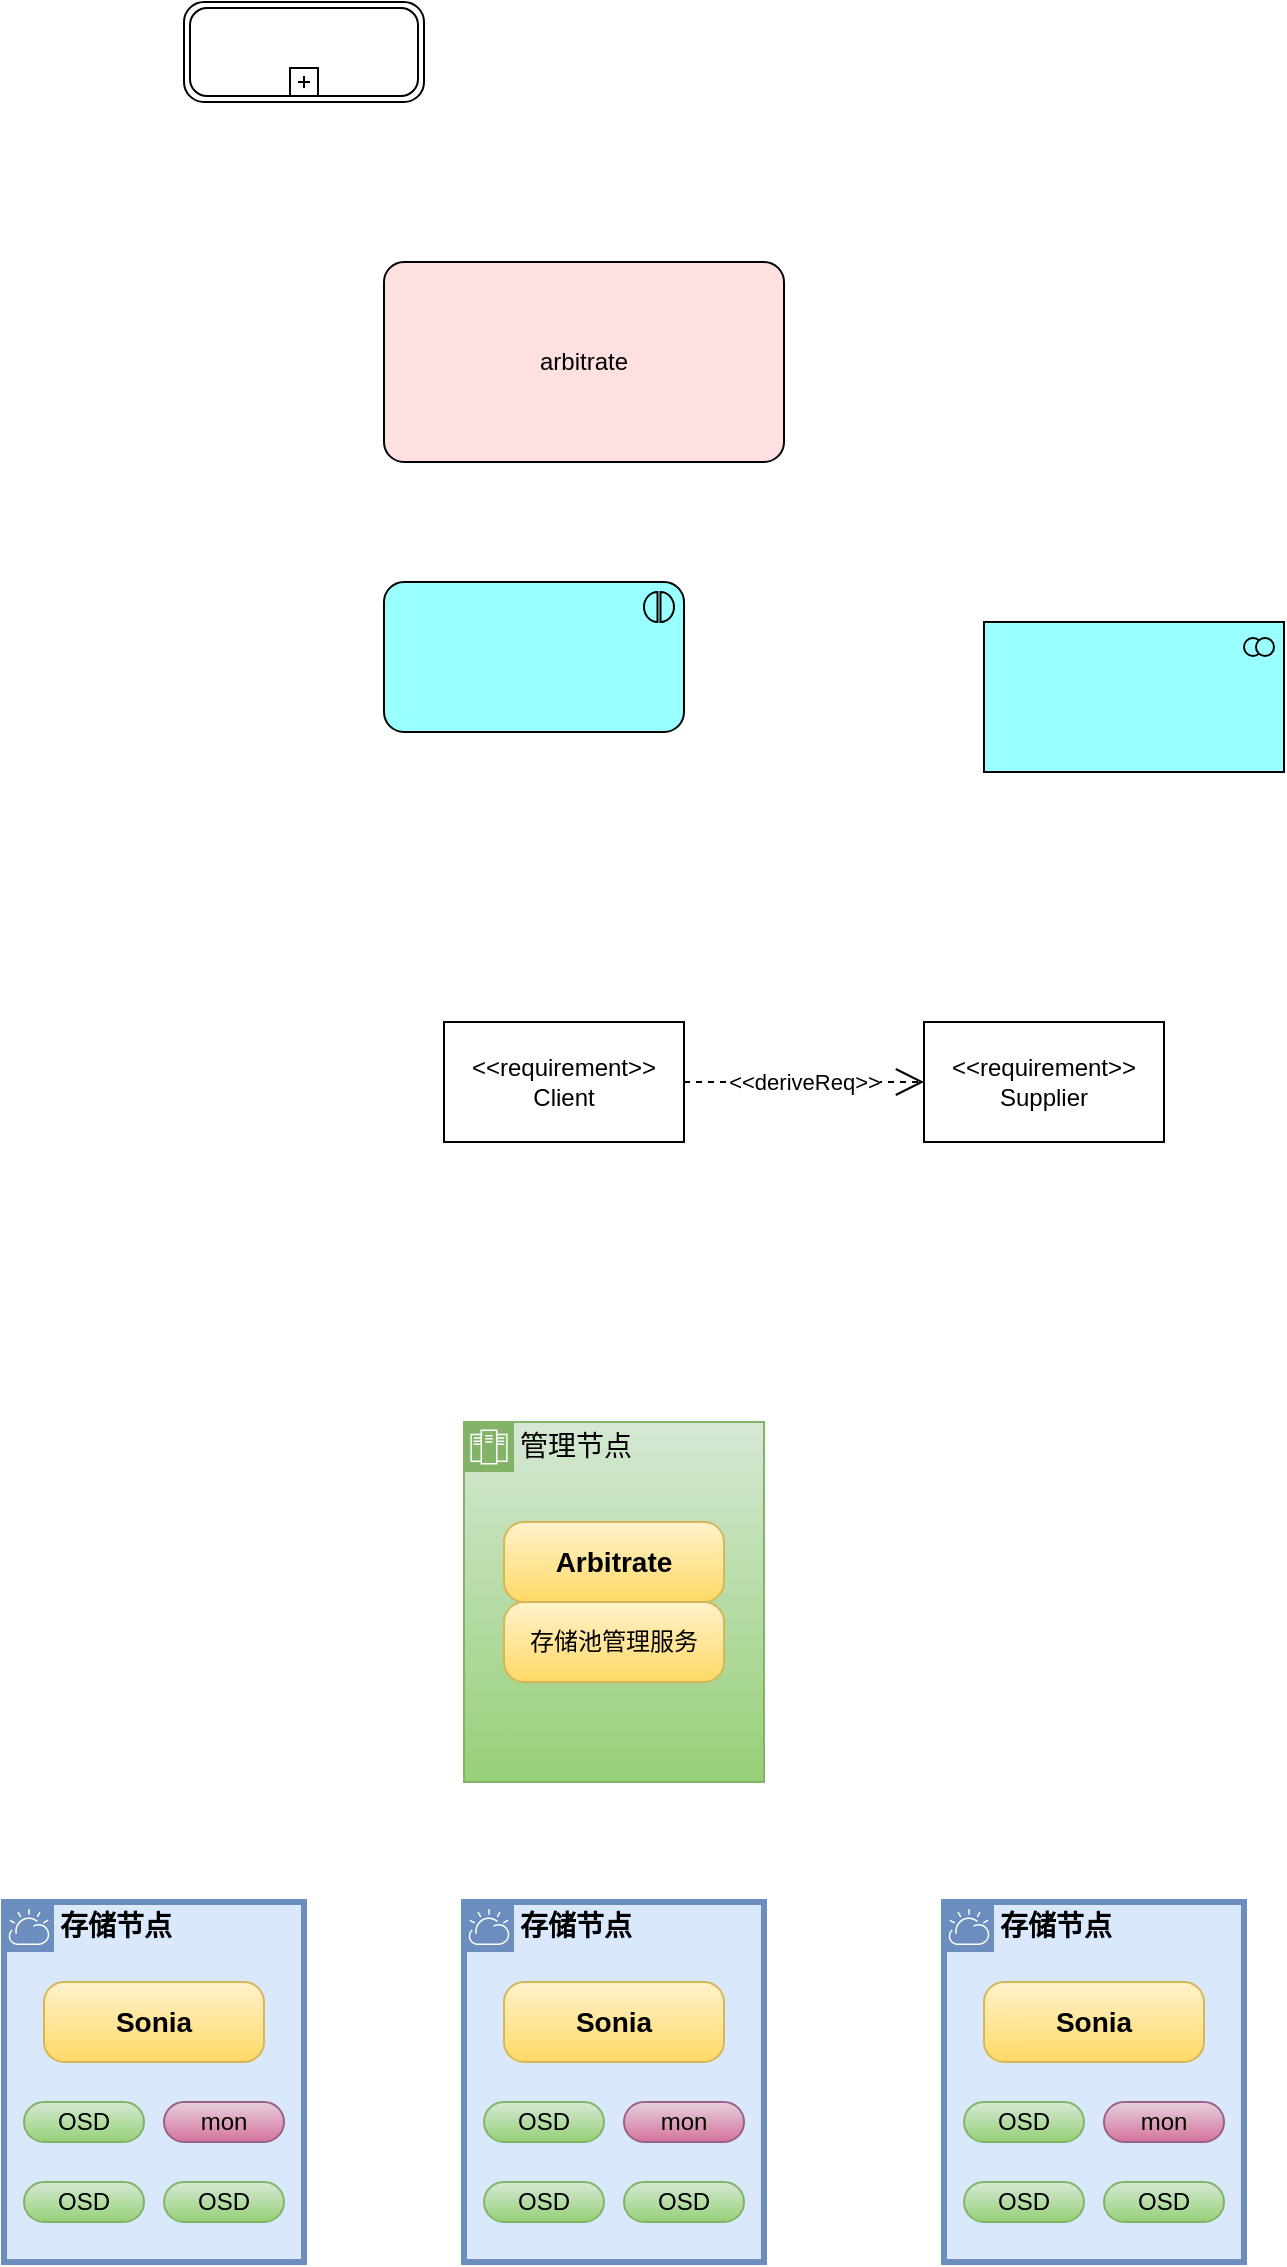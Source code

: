 <mxfile version="16.6.6" type="github">
  <diagram name="Page-1" id="e56a1550-8fbb-45ad-956c-1786394a9013">
    <mxGraphModel dx="1422" dy="-142" grid="1" gridSize="10" guides="1" tooltips="1" connect="1" arrows="1" fold="1" page="1" pageScale="1" pageWidth="1100" pageHeight="850" background="none" math="0" shadow="0">
      <root>
        <mxCell id="0" />
        <mxCell id="1" parent="0" />
        <mxCell id="GadBjQE-sX0rK0ryPOzv-1" value="" style="points=[[0.25,0,0],[0.5,0,0],[0.75,0,0],[1,0.25,0],[1,0.5,0],[1,0.75,0],[0.75,1,0],[0.5,1,0],[0.25,1,0],[0,0.75,0],[0,0.5,0],[0,0.25,0]];shape=mxgraph.bpmn.task;whiteSpace=wrap;rectStyle=rounded;size=10;taskMarker=abstract;bpmnShapeType=transaction;isLoopSub=1;" vertex="1" parent="1">
          <mxGeometry x="300" y="890" width="120" height="50" as="geometry" />
        </mxCell>
        <mxCell id="GadBjQE-sX0rK0ryPOzv-2" value="arbitrate" style="html=1;outlineConnect=0;whiteSpace=wrap;fillColor=#FFE0E0;shape=mxgraph.archimate3.application;archiType=rounded;" vertex="1" parent="1">
          <mxGeometry x="400" y="1020" width="200" height="100" as="geometry" />
        </mxCell>
        <mxCell id="GadBjQE-sX0rK0ryPOzv-10" value="&amp;lt;&amp;lt;requirement&amp;gt;&amp;gt;&#xa;Client" style="shape=rect;html=1;whiteSpace=wrap;align=center;" vertex="1" parent="1">
          <mxGeometry x="430" y="1400" width="120" height="60" as="geometry" />
        </mxCell>
        <mxCell id="GadBjQE-sX0rK0ryPOzv-11" value="&amp;lt;&amp;lt;requirement&amp;gt;&amp;gt;&#xa;Supplier" style="shape=rect;html=1;whiteSpace=wrap;align=center;" vertex="1" parent="1">
          <mxGeometry x="670" y="1400" width="120" height="60" as="geometry" />
        </mxCell>
        <mxCell id="GadBjQE-sX0rK0ryPOzv-12" value="&amp;lt;&amp;lt;deriveReq&amp;gt;&amp;gt;" style="endArrow=open;html=1;edgeStyle=none;endSize=12;dashed=1;rounded=0;" edge="1" source="GadBjQE-sX0rK0ryPOzv-10" target="GadBjQE-sX0rK0ryPOzv-11" parent="1">
          <mxGeometry relative="1" as="geometry" />
        </mxCell>
        <mxCell id="GadBjQE-sX0rK0ryPOzv-13" value="" style="html=1;outlineConnect=0;whiteSpace=wrap;fillColor=#99ffff;shape=mxgraph.archimate3.application;appType=collab;archiType=square;" vertex="1" parent="1">
          <mxGeometry x="700" y="1200" width="150" height="75" as="geometry" />
        </mxCell>
        <mxCell id="GadBjQE-sX0rK0ryPOzv-14" value="" style="html=1;outlineConnect=0;whiteSpace=wrap;fillColor=#99ffff;shape=mxgraph.archimate3.application;appType=interaction;archiType=rounded;" vertex="1" parent="1">
          <mxGeometry x="400" y="1180" width="150" height="75" as="geometry" />
        </mxCell>
        <mxCell id="GadBjQE-sX0rK0ryPOzv-15" value="&lt;font style=&quot;font-size: 14px&quot; face=&quot;Times New Roman&quot;&gt;管理节点&lt;/font&gt;" style="shape=mxgraph.ibm.box;prType=zone;fontStyle=0;verticalAlign=top;align=left;spacingLeft=32;spacingTop=4;fillColor=#d5e8d4;rounded=0;whiteSpace=wrap;html=1;strokeColor=#82b366;strokeWidth=1;dashed=0;container=1;spacing=-4;collapsible=0;expand=0;recursiveResize=0;sketch=0;gradientColor=#97d077;" vertex="1" parent="1">
          <mxGeometry x="440" y="1600" width="150" height="180" as="geometry" />
        </mxCell>
        <mxCell id="GadBjQE-sX0rK0ryPOzv-3" value="&lt;font style=&quot;font-size: 14px&quot;&gt;&lt;b&gt;Arbitrate&lt;/b&gt;&lt;/font&gt;" style="html=1;outlineConnect=0;whiteSpace=wrap;fillColor=#fff2cc;shape=mxgraph.archimate3.application;archiType=rounded;sketch=0;strokeColor=#d6b656;gradientColor=#ffd966;" vertex="1" parent="GadBjQE-sX0rK0ryPOzv-15">
          <mxGeometry x="20" y="50" width="110" height="40" as="geometry" />
        </mxCell>
        <mxCell id="GadBjQE-sX0rK0ryPOzv-17" value="存储池管理服务" style="html=1;outlineConnect=0;whiteSpace=wrap;fillColor=#fff2cc;shape=mxgraph.archimate3.application;archiType=rounded;sketch=0;strokeColor=#d6b656;gradientColor=#ffd966;" vertex="1" parent="GadBjQE-sX0rK0ryPOzv-15">
          <mxGeometry x="20" y="90" width="110" height="40" as="geometry" />
        </mxCell>
        <mxCell id="GadBjQE-sX0rK0ryPOzv-21" value="&lt;font style=&quot;font-size: 14px&quot; face=&quot;Times New Roman&quot;&gt;&lt;b&gt;存储节点&lt;/b&gt;&lt;/font&gt;" style="shape=mxgraph.ibm.box;prType=cloud;fontStyle=0;verticalAlign=top;align=left;spacingLeft=32;spacingTop=4;rounded=0;whiteSpace=wrap;html=1;strokeWidth=3;dashed=0;container=1;spacing=-4;collapsible=0;expand=0;recursiveResize=0;sketch=0;shadow=0;fillColor=#dae8fc;strokeColor=#6c8ebf;" vertex="1" parent="1">
          <mxGeometry x="210" y="1840" width="150" height="180" as="geometry" />
        </mxCell>
        <mxCell id="GadBjQE-sX0rK0ryPOzv-22" value="&lt;font style=&quot;font-size: 14px&quot;&gt;&lt;b&gt;Sonia&lt;/b&gt;&lt;/font&gt;" style="html=1;outlineConnect=0;whiteSpace=wrap;shape=mxgraph.archimate3.application;archiType=rounded;sketch=0;fillColor=#fff2cc;strokeColor=#d6b656;gradientColor=#ffd966;" vertex="1" parent="GadBjQE-sX0rK0ryPOzv-21">
          <mxGeometry x="20" y="40" width="110" height="40" as="geometry" />
        </mxCell>
        <mxCell id="GadBjQE-sX0rK0ryPOzv-23" value="OSD" style="html=1;outlineConnect=0;whiteSpace=wrap;shape=mxgraph.archimate3.application;archiType=rounded;sketch=0;fillColor=#d5e8d4;strokeColor=#82b366;gradientColor=#97d077;" vertex="1" parent="GadBjQE-sX0rK0ryPOzv-21">
          <mxGeometry x="10" y="100" width="60" height="20" as="geometry" />
        </mxCell>
        <mxCell id="GadBjQE-sX0rK0ryPOzv-25" value="OSD" style="html=1;outlineConnect=0;whiteSpace=wrap;shape=mxgraph.archimate3.application;archiType=rounded;sketch=0;fillColor=#d5e8d4;strokeColor=#82b366;gradientColor=#97d077;" vertex="1" parent="GadBjQE-sX0rK0ryPOzv-21">
          <mxGeometry x="10" y="140" width="60" height="20" as="geometry" />
        </mxCell>
        <mxCell id="GadBjQE-sX0rK0ryPOzv-27" value="mon" style="html=1;outlineConnect=0;whiteSpace=wrap;shape=mxgraph.archimate3.application;archiType=rounded;sketch=0;fillColor=#e6d0de;strokeColor=#996185;gradientColor=#d5739d;" vertex="1" parent="GadBjQE-sX0rK0ryPOzv-21">
          <mxGeometry x="80" y="100" width="60" height="20" as="geometry" />
        </mxCell>
        <mxCell id="GadBjQE-sX0rK0ryPOzv-28" value="OSD" style="html=1;outlineConnect=0;whiteSpace=wrap;shape=mxgraph.archimate3.application;archiType=rounded;sketch=0;fillColor=#d5e8d4;strokeColor=#82b366;gradientColor=#97d077;" vertex="1" parent="GadBjQE-sX0rK0ryPOzv-21">
          <mxGeometry x="80" y="140" width="60" height="20" as="geometry" />
        </mxCell>
        <mxCell id="GadBjQE-sX0rK0ryPOzv-48" value="&lt;font style=&quot;font-size: 14px&quot; face=&quot;Times New Roman&quot;&gt;&lt;b&gt;存储节点&lt;/b&gt;&lt;/font&gt;" style="shape=mxgraph.ibm.box;prType=cloud;fontStyle=0;verticalAlign=top;align=left;spacingLeft=32;spacingTop=4;rounded=0;whiteSpace=wrap;html=1;strokeWidth=3;dashed=0;container=1;spacing=-4;collapsible=0;expand=0;recursiveResize=0;sketch=0;shadow=0;fillColor=#dae8fc;strokeColor=#6c8ebf;" vertex="1" parent="1">
          <mxGeometry x="440" y="1840" width="150" height="180" as="geometry" />
        </mxCell>
        <mxCell id="GadBjQE-sX0rK0ryPOzv-49" value="&lt;font style=&quot;font-size: 14px&quot;&gt;&lt;b&gt;Sonia&lt;/b&gt;&lt;/font&gt;" style="html=1;outlineConnect=0;whiteSpace=wrap;shape=mxgraph.archimate3.application;archiType=rounded;sketch=0;fillColor=#fff2cc;strokeColor=#d6b656;gradientColor=#ffd966;" vertex="1" parent="GadBjQE-sX0rK0ryPOzv-48">
          <mxGeometry x="20" y="40" width="110" height="40" as="geometry" />
        </mxCell>
        <mxCell id="GadBjQE-sX0rK0ryPOzv-50" value="OSD" style="html=1;outlineConnect=0;whiteSpace=wrap;shape=mxgraph.archimate3.application;archiType=rounded;sketch=0;fillColor=#d5e8d4;strokeColor=#82b366;gradientColor=#97d077;" vertex="1" parent="GadBjQE-sX0rK0ryPOzv-48">
          <mxGeometry x="10" y="100" width="60" height="20" as="geometry" />
        </mxCell>
        <mxCell id="GadBjQE-sX0rK0ryPOzv-51" value="OSD" style="html=1;outlineConnect=0;whiteSpace=wrap;shape=mxgraph.archimate3.application;archiType=rounded;sketch=0;fillColor=#d5e8d4;strokeColor=#82b366;gradientColor=#97d077;" vertex="1" parent="GadBjQE-sX0rK0ryPOzv-48">
          <mxGeometry x="10" y="140" width="60" height="20" as="geometry" />
        </mxCell>
        <mxCell id="GadBjQE-sX0rK0ryPOzv-52" value="mon" style="html=1;outlineConnect=0;whiteSpace=wrap;shape=mxgraph.archimate3.application;archiType=rounded;sketch=0;fillColor=#e6d0de;strokeColor=#996185;gradientColor=#d5739d;" vertex="1" parent="GadBjQE-sX0rK0ryPOzv-48">
          <mxGeometry x="80" y="100" width="60" height="20" as="geometry" />
        </mxCell>
        <mxCell id="GadBjQE-sX0rK0ryPOzv-53" value="OSD" style="html=1;outlineConnect=0;whiteSpace=wrap;shape=mxgraph.archimate3.application;archiType=rounded;sketch=0;fillColor=#d5e8d4;strokeColor=#82b366;gradientColor=#97d077;" vertex="1" parent="GadBjQE-sX0rK0ryPOzv-48">
          <mxGeometry x="80" y="140" width="60" height="20" as="geometry" />
        </mxCell>
        <mxCell id="GadBjQE-sX0rK0ryPOzv-54" value="&lt;font style=&quot;font-size: 14px&quot; face=&quot;Times New Roman&quot;&gt;&lt;b&gt;存储节点&lt;/b&gt;&lt;/font&gt;" style="shape=mxgraph.ibm.box;prType=cloud;fontStyle=0;verticalAlign=top;align=left;spacingLeft=32;spacingTop=4;rounded=0;whiteSpace=wrap;html=1;strokeWidth=3;dashed=0;container=1;spacing=-4;collapsible=0;expand=0;recursiveResize=0;sketch=0;shadow=0;fillColor=#dae8fc;strokeColor=#6c8ebf;" vertex="1" parent="1">
          <mxGeometry x="680" y="1840" width="150" height="180" as="geometry" />
        </mxCell>
        <mxCell id="GadBjQE-sX0rK0ryPOzv-55" value="&lt;font style=&quot;font-size: 14px&quot;&gt;&lt;b&gt;Sonia&lt;/b&gt;&lt;/font&gt;" style="html=1;outlineConnect=0;whiteSpace=wrap;shape=mxgraph.archimate3.application;archiType=rounded;sketch=0;fillColor=#fff2cc;strokeColor=#d6b656;gradientColor=#ffd966;" vertex="1" parent="GadBjQE-sX0rK0ryPOzv-54">
          <mxGeometry x="20" y="40" width="110" height="40" as="geometry" />
        </mxCell>
        <mxCell id="GadBjQE-sX0rK0ryPOzv-56" value="OSD" style="html=1;outlineConnect=0;whiteSpace=wrap;shape=mxgraph.archimate3.application;archiType=rounded;sketch=0;fillColor=#d5e8d4;strokeColor=#82b366;gradientColor=#97d077;" vertex="1" parent="GadBjQE-sX0rK0ryPOzv-54">
          <mxGeometry x="10" y="100" width="60" height="20" as="geometry" />
        </mxCell>
        <mxCell id="GadBjQE-sX0rK0ryPOzv-57" value="OSD" style="html=1;outlineConnect=0;whiteSpace=wrap;shape=mxgraph.archimate3.application;archiType=rounded;sketch=0;fillColor=#d5e8d4;strokeColor=#82b366;gradientColor=#97d077;" vertex="1" parent="GadBjQE-sX0rK0ryPOzv-54">
          <mxGeometry x="10" y="140" width="60" height="20" as="geometry" />
        </mxCell>
        <mxCell id="GadBjQE-sX0rK0ryPOzv-58" value="mon" style="html=1;outlineConnect=0;whiteSpace=wrap;shape=mxgraph.archimate3.application;archiType=rounded;sketch=0;fillColor=#e6d0de;strokeColor=#996185;gradientColor=#d5739d;" vertex="1" parent="GadBjQE-sX0rK0ryPOzv-54">
          <mxGeometry x="80" y="100" width="60" height="20" as="geometry" />
        </mxCell>
        <mxCell id="GadBjQE-sX0rK0ryPOzv-59" value="OSD" style="html=1;outlineConnect=0;whiteSpace=wrap;shape=mxgraph.archimate3.application;archiType=rounded;sketch=0;fillColor=#d5e8d4;strokeColor=#82b366;gradientColor=#97d077;" vertex="1" parent="GadBjQE-sX0rK0ryPOzv-54">
          <mxGeometry x="80" y="140" width="60" height="20" as="geometry" />
        </mxCell>
      </root>
    </mxGraphModel>
  </diagram>
</mxfile>
